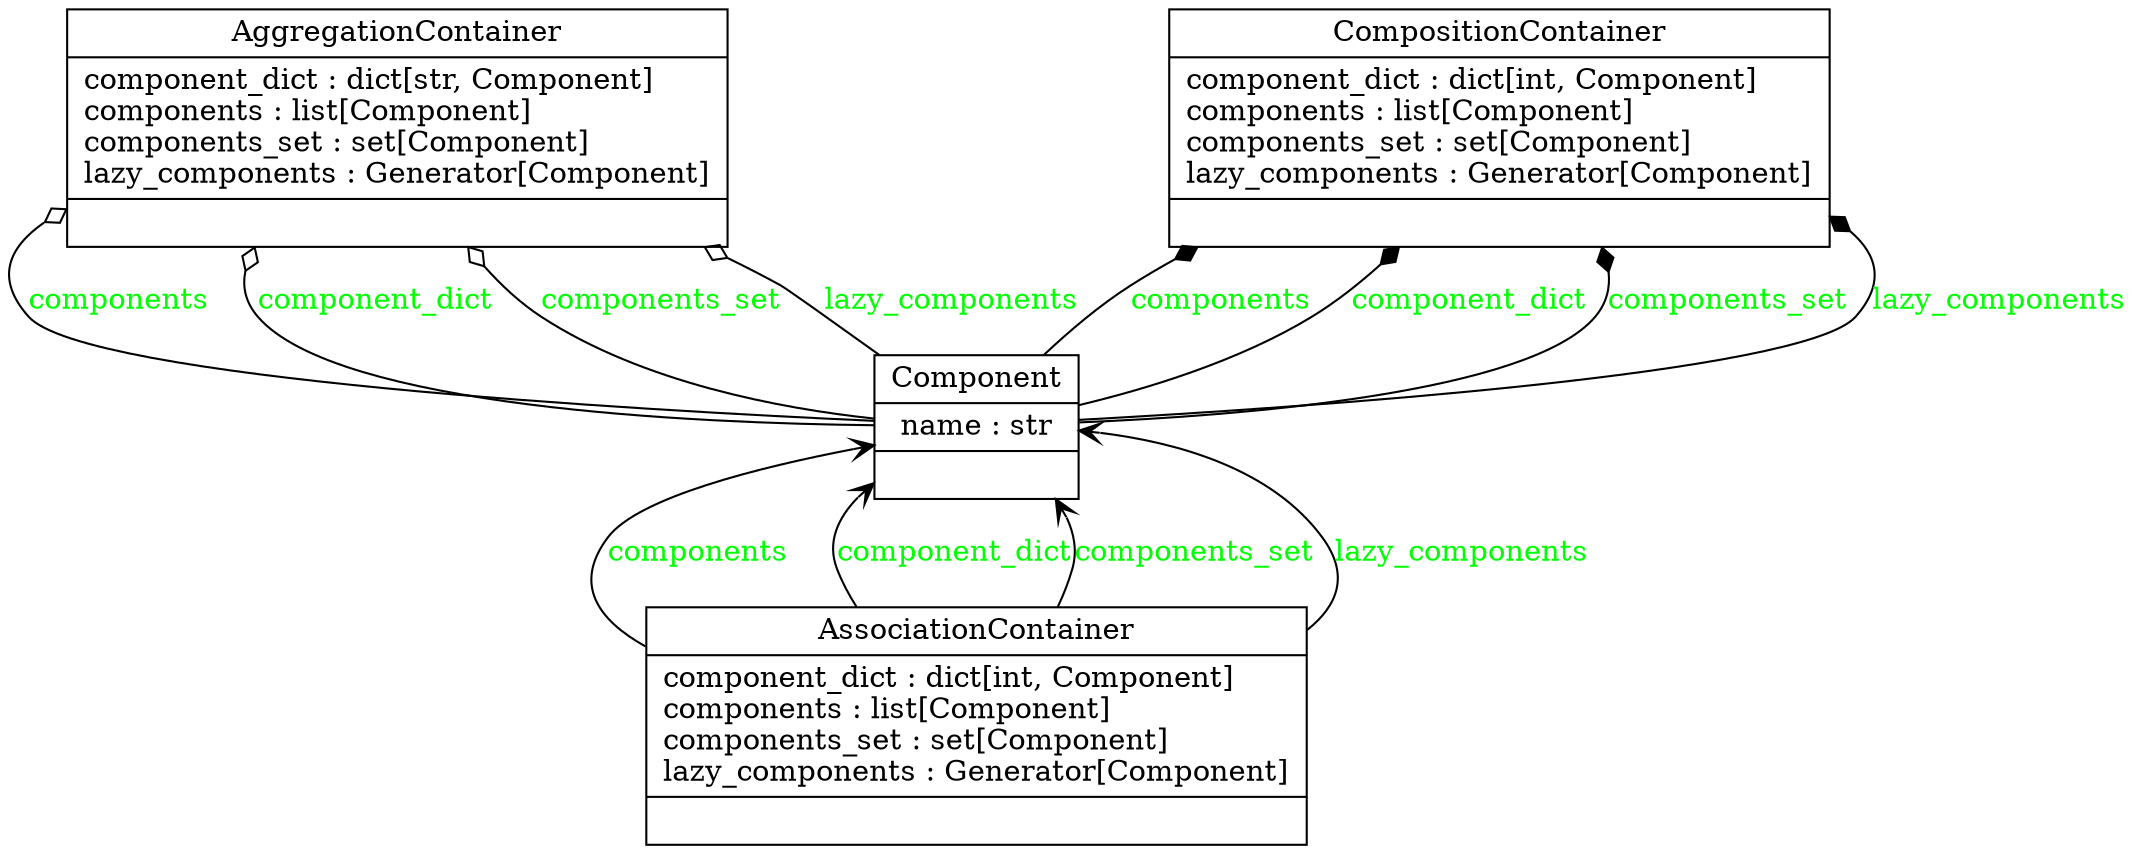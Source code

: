 digraph "classes" {
rankdir=BT
charset="utf-8"
"comprehensions.AggregationContainer" [color="black", fontcolor="black", label=<{AggregationContainer|component_dict : dict[str, Component]<br ALIGN="LEFT"/>components : list[Component]<br ALIGN="LEFT"/>components_set : set[Component]<br ALIGN="LEFT"/>lazy_components : Generator[Component]<br ALIGN="LEFT"/>|}>, shape="record", style="solid"];
"comprehensions.AssociationContainer" [color="black", fontcolor="black", label=<{AssociationContainer|component_dict : dict[int, Component]<br ALIGN="LEFT"/>components : list[Component]<br ALIGN="LEFT"/>components_set : set[Component]<br ALIGN="LEFT"/>lazy_components : Generator[Component]<br ALIGN="LEFT"/>|}>, shape="record", style="solid"];
"comprehensions.Component" [color="black", fontcolor="black", label=<{Component|name : str<br ALIGN="LEFT"/>|}>, shape="record", style="solid"];
"comprehensions.CompositionContainer" [color="black", fontcolor="black", label=<{CompositionContainer|component_dict : dict[int, Component]<br ALIGN="LEFT"/>components : list[Component]<br ALIGN="LEFT"/>components_set : set[Component]<br ALIGN="LEFT"/>lazy_components : Generator[Component]<br ALIGN="LEFT"/>|}>, shape="record", style="solid"];
"comprehensions.AssociationContainer" -> "comprehensions.Component" [arrowhead="vee", arrowtail="none", fontcolor="green", label="components", style="solid"];
"comprehensions.AssociationContainer" -> "comprehensions.Component" [arrowhead="vee", arrowtail="none", fontcolor="green", label="component_dict", style="solid"];
"comprehensions.AssociationContainer" -> "comprehensions.Component" [arrowhead="vee", arrowtail="none", fontcolor="green", label="components_set", style="solid"];
"comprehensions.AssociationContainer" -> "comprehensions.Component" [arrowhead="vee", arrowtail="none", fontcolor="green", label="lazy_components", style="solid"];
"comprehensions.Component" -> "comprehensions.CompositionContainer" [arrowhead="diamond", arrowtail="none", fontcolor="green", label="components", style="solid"];
"comprehensions.Component" -> "comprehensions.CompositionContainer" [arrowhead="diamond", arrowtail="none", fontcolor="green", label="component_dict", style="solid"];
"comprehensions.Component" -> "comprehensions.CompositionContainer" [arrowhead="diamond", arrowtail="none", fontcolor="green", label="components_set", style="solid"];
"comprehensions.Component" -> "comprehensions.CompositionContainer" [arrowhead="diamond", arrowtail="none", fontcolor="green", label="lazy_components", style="solid"];
"comprehensions.Component" -> "comprehensions.AggregationContainer" [arrowhead="odiamond", arrowtail="none", fontcolor="green", label="components", style="solid"];
"comprehensions.Component" -> "comprehensions.AggregationContainer" [arrowhead="odiamond", arrowtail="none", fontcolor="green", label="component_dict", style="solid"];
"comprehensions.Component" -> "comprehensions.AggregationContainer" [arrowhead="odiamond", arrowtail="none", fontcolor="green", label="components_set", style="solid"];
"comprehensions.Component" -> "comprehensions.AggregationContainer" [arrowhead="odiamond", arrowtail="none", fontcolor="green", label="lazy_components", style="solid"];
}
